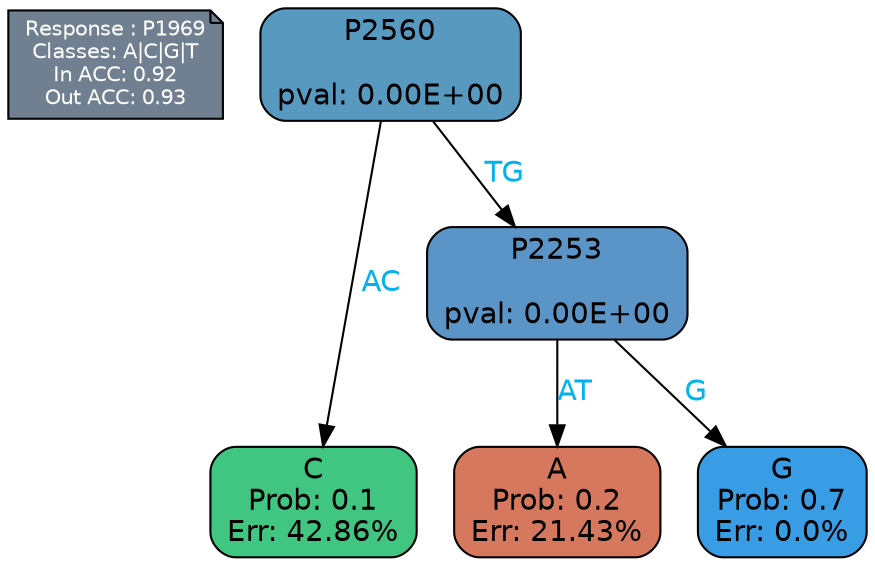 digraph Tree {
node [shape=box, style="filled, rounded", color="black", fontname=helvetica] ;
graph [ranksep=equally, splines=polylines, bgcolor=transparent, dpi=600] ;
edge [fontname=helvetica] ;
LEGEND [label="Response : P1969
Classes: A|C|G|T
In ACC: 0.92
Out ACC: 0.93
",shape=note,align=left,style=filled,fillcolor="slategray",fontcolor="white",fontsize=10];1 [label="P2560

pval: 0.00E+00", fillcolor="#5899c0"] ;
2 [label="C
Prob: 0.1
Err: 42.86%", fillcolor="#41c682"] ;
3 [label="P2253

pval: 0.00E+00", fillcolor="#5b95c7"] ;
4 [label="A
Prob: 0.2
Err: 21.43%", fillcolor="#d6785d"] ;
5 [label="G
Prob: 0.7
Err: 0.0%", fillcolor="#399de5"] ;
1 -> 2 [label="AC",fontcolor=deepskyblue2] ;
1 -> 3 [label="TG",fontcolor=deepskyblue2] ;
3 -> 4 [label="AT",fontcolor=deepskyblue2] ;
3 -> 5 [label="G",fontcolor=deepskyblue2] ;
{rank = same; 2;4;5;}{rank = same; LEGEND;1;}}